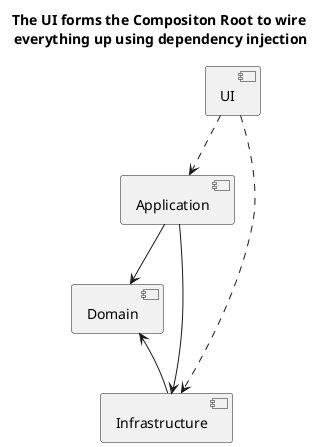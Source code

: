 ﻿@startuml

title The UI forms the Compositon Root to wire\n everything up using dependency injection

[UI] as UI
[Application] as Application
[Domain] as Domain
[Infrastructure] as Infrastructure

UI ..> Application
UI ..> Infrastructure

Application --> Domain
Application --> Infrastructure
Infrastructure --> Domain


Domain -[hidden]down- Infrastructure

@enduml